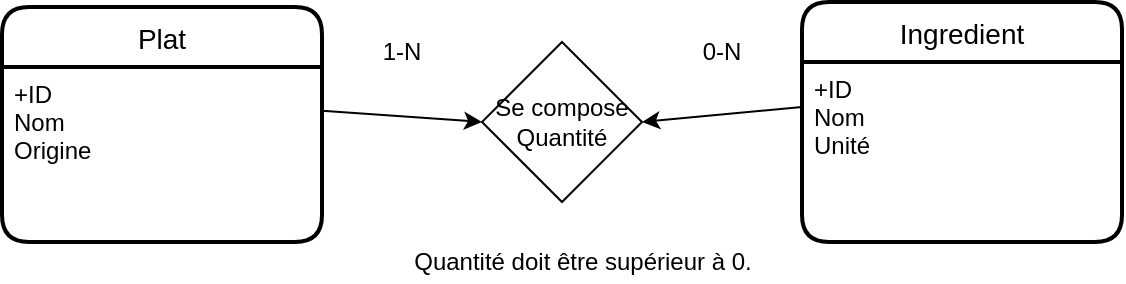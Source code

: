<mxfile version="18.1.3" type="device"><diagram id="EYRUGWgW51Apfjly-8L5" name="Page-1"><mxGraphModel dx="1422" dy="794" grid="1" gridSize="10" guides="1" tooltips="1" connect="1" arrows="1" fold="1" page="1" pageScale="1" pageWidth="1169" pageHeight="827" math="0" shadow="0"><root><mxCell id="0"/><mxCell id="1" parent="0"/><mxCell id="fYqJu8s90IwlvSCAVhOI-26" value="Plat" style="swimlane;childLayout=stackLayout;horizontal=1;startSize=30;horizontalStack=0;rounded=1;fontSize=14;fontStyle=0;strokeWidth=2;resizeParent=0;resizeLast=1;shadow=0;dashed=0;align=center;" parent="1" vertex="1"><mxGeometry x="40" y="42.5" width="160" height="117.5" as="geometry"/></mxCell><mxCell id="fYqJu8s90IwlvSCAVhOI-27" value="+ID &#10;Nom&#10;Origine" style="align=left;strokeColor=none;fillColor=none;spacingLeft=4;fontSize=12;verticalAlign=top;resizable=0;rotatable=0;part=1;" parent="fYqJu8s90IwlvSCAVhOI-26" vertex="1"><mxGeometry y="30" width="160" height="87.5" as="geometry"/></mxCell><mxCell id="fYqJu8s90IwlvSCAVhOI-30" value="Se compose&lt;br&gt;Quantité" style="shape=rhombus;perimeter=rhombusPerimeter;whiteSpace=wrap;html=1;align=center;" parent="1" vertex="1"><mxGeometry x="280" y="60" width="80" height="80" as="geometry"/></mxCell><mxCell id="fYqJu8s90IwlvSCAVhOI-31" value="Ingredient" style="swimlane;childLayout=stackLayout;horizontal=1;startSize=30;horizontalStack=0;rounded=1;fontSize=14;fontStyle=0;strokeWidth=2;resizeParent=0;resizeLast=1;shadow=0;dashed=0;align=center;" parent="1" vertex="1"><mxGeometry x="440" y="40" width="160" height="120" as="geometry"/></mxCell><mxCell id="fYqJu8s90IwlvSCAVhOI-32" value="+ID&#10;Nom&#10;Unité" style="align=left;strokeColor=none;fillColor=none;spacingLeft=4;fontSize=12;verticalAlign=top;resizable=0;rotatable=0;part=1;" parent="fYqJu8s90IwlvSCAVhOI-31" vertex="1"><mxGeometry y="30" width="160" height="90" as="geometry"/></mxCell><mxCell id="fYqJu8s90IwlvSCAVhOI-43" value="0-N" style="text;html=1;strokeColor=none;fillColor=none;align=center;verticalAlign=middle;whiteSpace=wrap;rounded=0;" parent="1" vertex="1"><mxGeometry x="370" y="50" width="60" height="30" as="geometry"/></mxCell><mxCell id="fYqJu8s90IwlvSCAVhOI-44" value="1-N" style="text;html=1;strokeColor=none;fillColor=none;align=center;verticalAlign=middle;whiteSpace=wrap;rounded=0;" parent="1" vertex="1"><mxGeometry x="210" y="50" width="60" height="30" as="geometry"/></mxCell><mxCell id="Hskb2c4DbeBjDznMgEsi-2" style="edgeStyle=none;rounded=0;orthogonalLoop=1;jettySize=auto;html=1;exitX=1;exitY=0.25;exitDx=0;exitDy=0;entryX=0;entryY=0.5;entryDx=0;entryDy=0;" parent="1" source="fYqJu8s90IwlvSCAVhOI-27" target="fYqJu8s90IwlvSCAVhOI-30" edge="1"><mxGeometry relative="1" as="geometry"/></mxCell><mxCell id="Hskb2c4DbeBjDznMgEsi-3" style="edgeStyle=none;rounded=0;orthogonalLoop=1;jettySize=auto;html=1;exitX=0;exitY=0.25;exitDx=0;exitDy=0;entryX=1;entryY=0.5;entryDx=0;entryDy=0;" parent="1" source="fYqJu8s90IwlvSCAVhOI-32" target="fYqJu8s90IwlvSCAVhOI-30" edge="1"><mxGeometry relative="1" as="geometry"/></mxCell><mxCell id="PkLgx2T-Nfy0E_SQTSqd-1" value="Quantité doit être supérieur à 0." style="text;html=1;align=center;verticalAlign=middle;resizable=0;points=[];autosize=1;strokeColor=none;fillColor=none;" vertex="1" parent="1"><mxGeometry x="240" y="160" width="180" height="20" as="geometry"/></mxCell></root></mxGraphModel></diagram></mxfile>